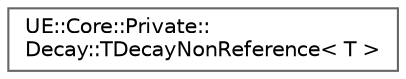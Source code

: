 digraph "Graphical Class Hierarchy"
{
 // INTERACTIVE_SVG=YES
 // LATEX_PDF_SIZE
  bgcolor="transparent";
  edge [fontname=Helvetica,fontsize=10,labelfontname=Helvetica,labelfontsize=10];
  node [fontname=Helvetica,fontsize=10,shape=box,height=0.2,width=0.4];
  rankdir="LR";
  Node0 [id="Node000000",label="UE::Core::Private::\lDecay::TDecayNonReference\< T \>",height=0.2,width=0.4,color="grey40", fillcolor="white", style="filled",URL="$dd/dd4/structUE_1_1Core_1_1Private_1_1Decay_1_1TDecayNonReference.html",tooltip=" "];
}
